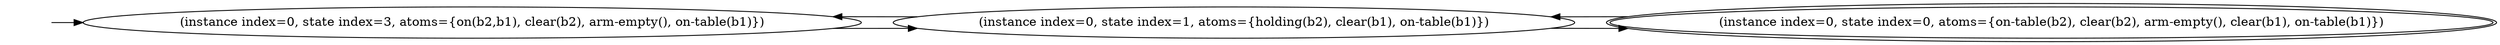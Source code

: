 digraph {
rankdir="LR"
s3[label="(instance index=0, state index=3, atoms={on(b2,b1), clear(b2), arm-empty(), on-table(b1)})"]
s1[label="(instance index=0, state index=1, atoms={holding(b2), clear(b1), on-table(b1)})"]
s0[peripheries=2,label="(instance index=0, state index=0, atoms={on-table(b2), clear(b2), arm-empty(), clear(b1), on-table(b1)})"]
Dangling [ label = "", style = invis ]
{ rank = same; Dangling }
Dangling -> s3
{ rank = same; s3}
{ rank = same; s1}
{ rank = same; s0}
{
s3->s1
}
{
s1->s0
s1->s3
}
{
s0->s1
}
}
